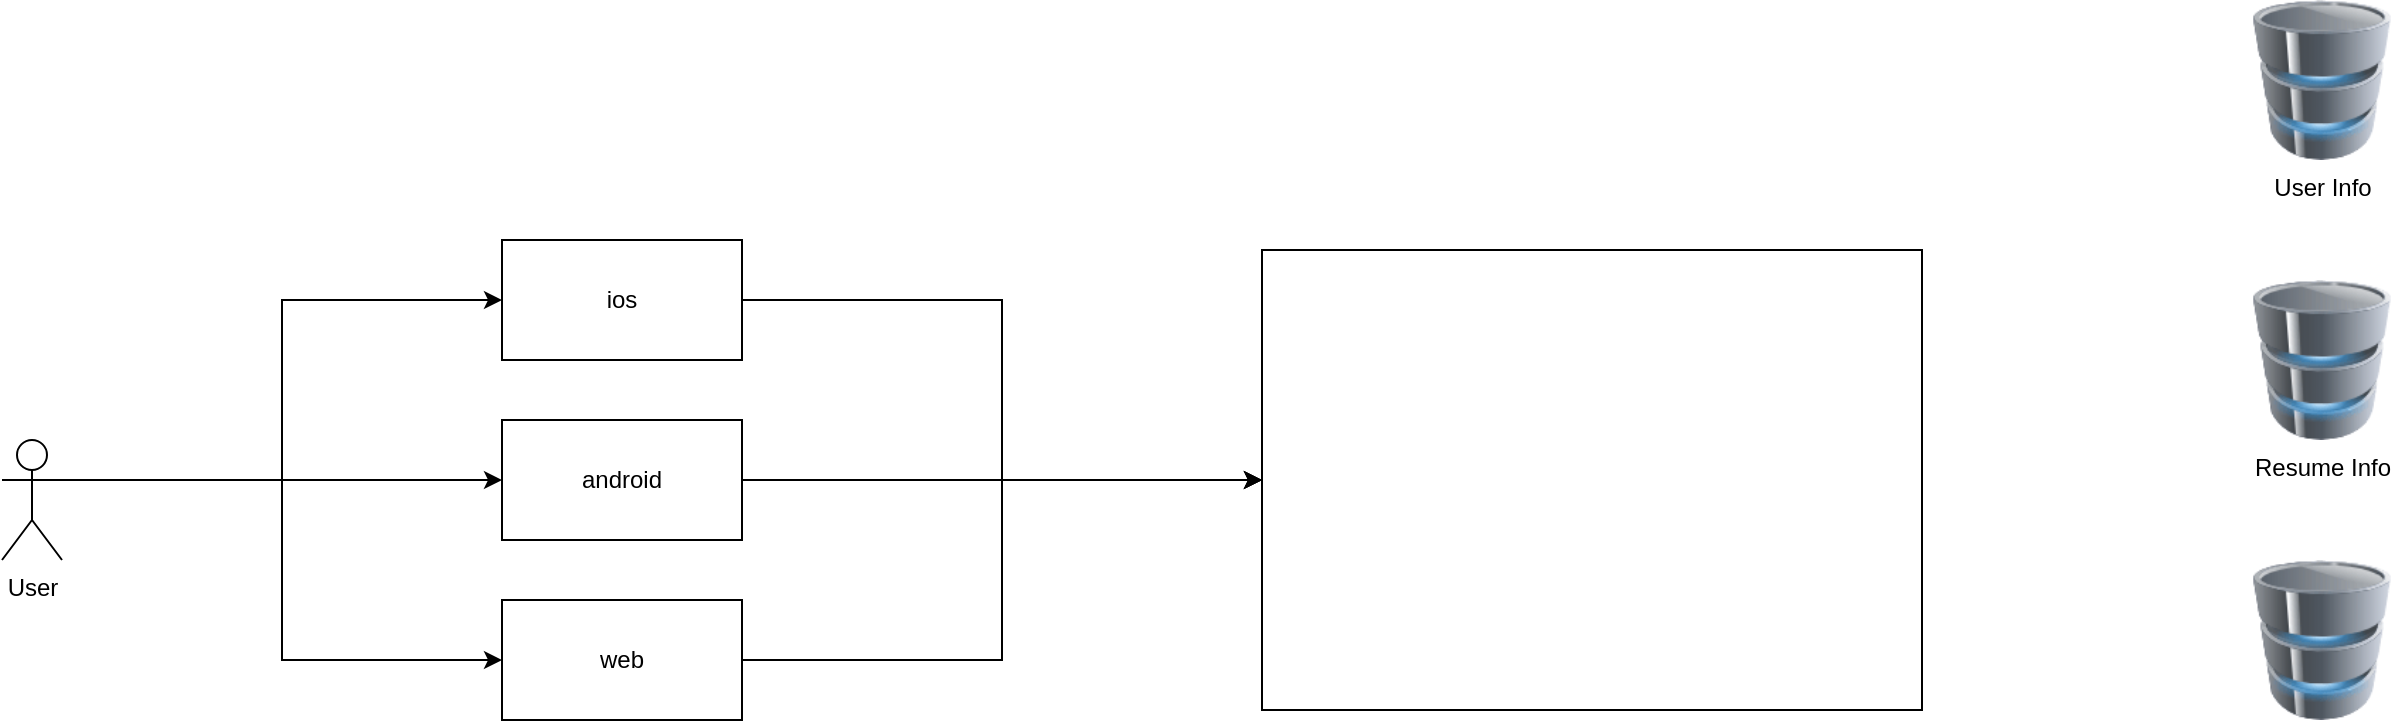 <mxfile version="22.0.8" type="github">
  <diagram name="Page-1" id="Wc4nMxFyczmvnSN96xyh">
    <mxGraphModel dx="1122" dy="755" grid="1" gridSize="10" guides="1" tooltips="1" connect="1" arrows="1" fold="1" page="1" pageScale="1" pageWidth="827" pageHeight="1169" math="0" shadow="0">
      <root>
        <mxCell id="0" />
        <mxCell id="1" parent="0" />
        <mxCell id="qPmyXZdsyPSwIuZWAsPk-23" style="edgeStyle=orthogonalEdgeStyle;rounded=0;orthogonalLoop=1;jettySize=auto;html=1;exitX=1;exitY=0.5;exitDx=0;exitDy=0;entryX=0;entryY=0.5;entryDx=0;entryDy=0;" edge="1" parent="1" source="qPmyXZdsyPSwIuZWAsPk-1" target="qPmyXZdsyPSwIuZWAsPk-6">
          <mxGeometry relative="1" as="geometry" />
        </mxCell>
        <mxCell id="qPmyXZdsyPSwIuZWAsPk-1" value="ios" style="rounded=0;whiteSpace=wrap;html=1;" vertex="1" parent="1">
          <mxGeometry x="320" y="160" width="120" height="60" as="geometry" />
        </mxCell>
        <mxCell id="qPmyXZdsyPSwIuZWAsPk-26" style="edgeStyle=orthogonalEdgeStyle;rounded=0;orthogonalLoop=1;jettySize=auto;html=1;exitX=1;exitY=0.5;exitDx=0;exitDy=0;" edge="1" parent="1" source="qPmyXZdsyPSwIuZWAsPk-4" target="qPmyXZdsyPSwIuZWAsPk-6">
          <mxGeometry relative="1" as="geometry" />
        </mxCell>
        <mxCell id="qPmyXZdsyPSwIuZWAsPk-4" value="android" style="rounded=0;whiteSpace=wrap;html=1;" vertex="1" parent="1">
          <mxGeometry x="320" y="250" width="120" height="60" as="geometry" />
        </mxCell>
        <mxCell id="qPmyXZdsyPSwIuZWAsPk-25" style="edgeStyle=orthogonalEdgeStyle;rounded=0;orthogonalLoop=1;jettySize=auto;html=1;exitX=1;exitY=0.5;exitDx=0;exitDy=0;" edge="1" parent="1" source="qPmyXZdsyPSwIuZWAsPk-5" target="qPmyXZdsyPSwIuZWAsPk-6">
          <mxGeometry relative="1" as="geometry" />
        </mxCell>
        <mxCell id="qPmyXZdsyPSwIuZWAsPk-5" value="web" style="rounded=0;whiteSpace=wrap;html=1;" vertex="1" parent="1">
          <mxGeometry x="320" y="340" width="120" height="60" as="geometry" />
        </mxCell>
        <mxCell id="qPmyXZdsyPSwIuZWAsPk-6" value="" style="rounded=0;whiteSpace=wrap;html=1;" vertex="1" parent="1">
          <mxGeometry x="700" y="165" width="330" height="230" as="geometry" />
        </mxCell>
        <mxCell id="qPmyXZdsyPSwIuZWAsPk-8" style="edgeStyle=orthogonalEdgeStyle;rounded=0;orthogonalLoop=1;jettySize=auto;html=1;exitX=1;exitY=0.333;exitDx=0;exitDy=0;exitPerimeter=0;entryX=0;entryY=0.5;entryDx=0;entryDy=0;" edge="1" parent="1" source="qPmyXZdsyPSwIuZWAsPk-7" target="qPmyXZdsyPSwIuZWAsPk-1">
          <mxGeometry relative="1" as="geometry" />
        </mxCell>
        <mxCell id="qPmyXZdsyPSwIuZWAsPk-9" style="edgeStyle=orthogonalEdgeStyle;rounded=0;orthogonalLoop=1;jettySize=auto;html=1;exitX=1;exitY=0.333;exitDx=0;exitDy=0;exitPerimeter=0;entryX=0;entryY=0.5;entryDx=0;entryDy=0;" edge="1" parent="1" source="qPmyXZdsyPSwIuZWAsPk-7" target="qPmyXZdsyPSwIuZWAsPk-4">
          <mxGeometry relative="1" as="geometry" />
        </mxCell>
        <mxCell id="qPmyXZdsyPSwIuZWAsPk-18" style="edgeStyle=orthogonalEdgeStyle;rounded=0;orthogonalLoop=1;jettySize=auto;html=1;exitX=1;exitY=0.333;exitDx=0;exitDy=0;exitPerimeter=0;entryX=0;entryY=0.5;entryDx=0;entryDy=0;" edge="1" parent="1" source="qPmyXZdsyPSwIuZWAsPk-7" target="qPmyXZdsyPSwIuZWAsPk-5">
          <mxGeometry relative="1" as="geometry" />
        </mxCell>
        <mxCell id="qPmyXZdsyPSwIuZWAsPk-7" value="User" style="shape=umlActor;verticalLabelPosition=bottom;verticalAlign=top;html=1;outlineConnect=0;" vertex="1" parent="1">
          <mxGeometry x="70" y="260" width="30" height="60" as="geometry" />
        </mxCell>
        <mxCell id="qPmyXZdsyPSwIuZWAsPk-27" value="User Info" style="image;html=1;image=img/lib/clip_art/computers/Database_128x128.png" vertex="1" parent="1">
          <mxGeometry x="1190" y="40" width="80" height="80" as="geometry" />
        </mxCell>
        <mxCell id="qPmyXZdsyPSwIuZWAsPk-28" value="Resume Info" style="image;html=1;image=img/lib/clip_art/computers/Database_128x128.png" vertex="1" parent="1">
          <mxGeometry x="1190" y="180" width="80" height="80" as="geometry" />
        </mxCell>
        <mxCell id="qPmyXZdsyPSwIuZWAsPk-29" value="" style="image;html=1;image=img/lib/clip_art/computers/Database_128x128.png" vertex="1" parent="1">
          <mxGeometry x="1190" y="320" width="80" height="80" as="geometry" />
        </mxCell>
      </root>
    </mxGraphModel>
  </diagram>
</mxfile>
